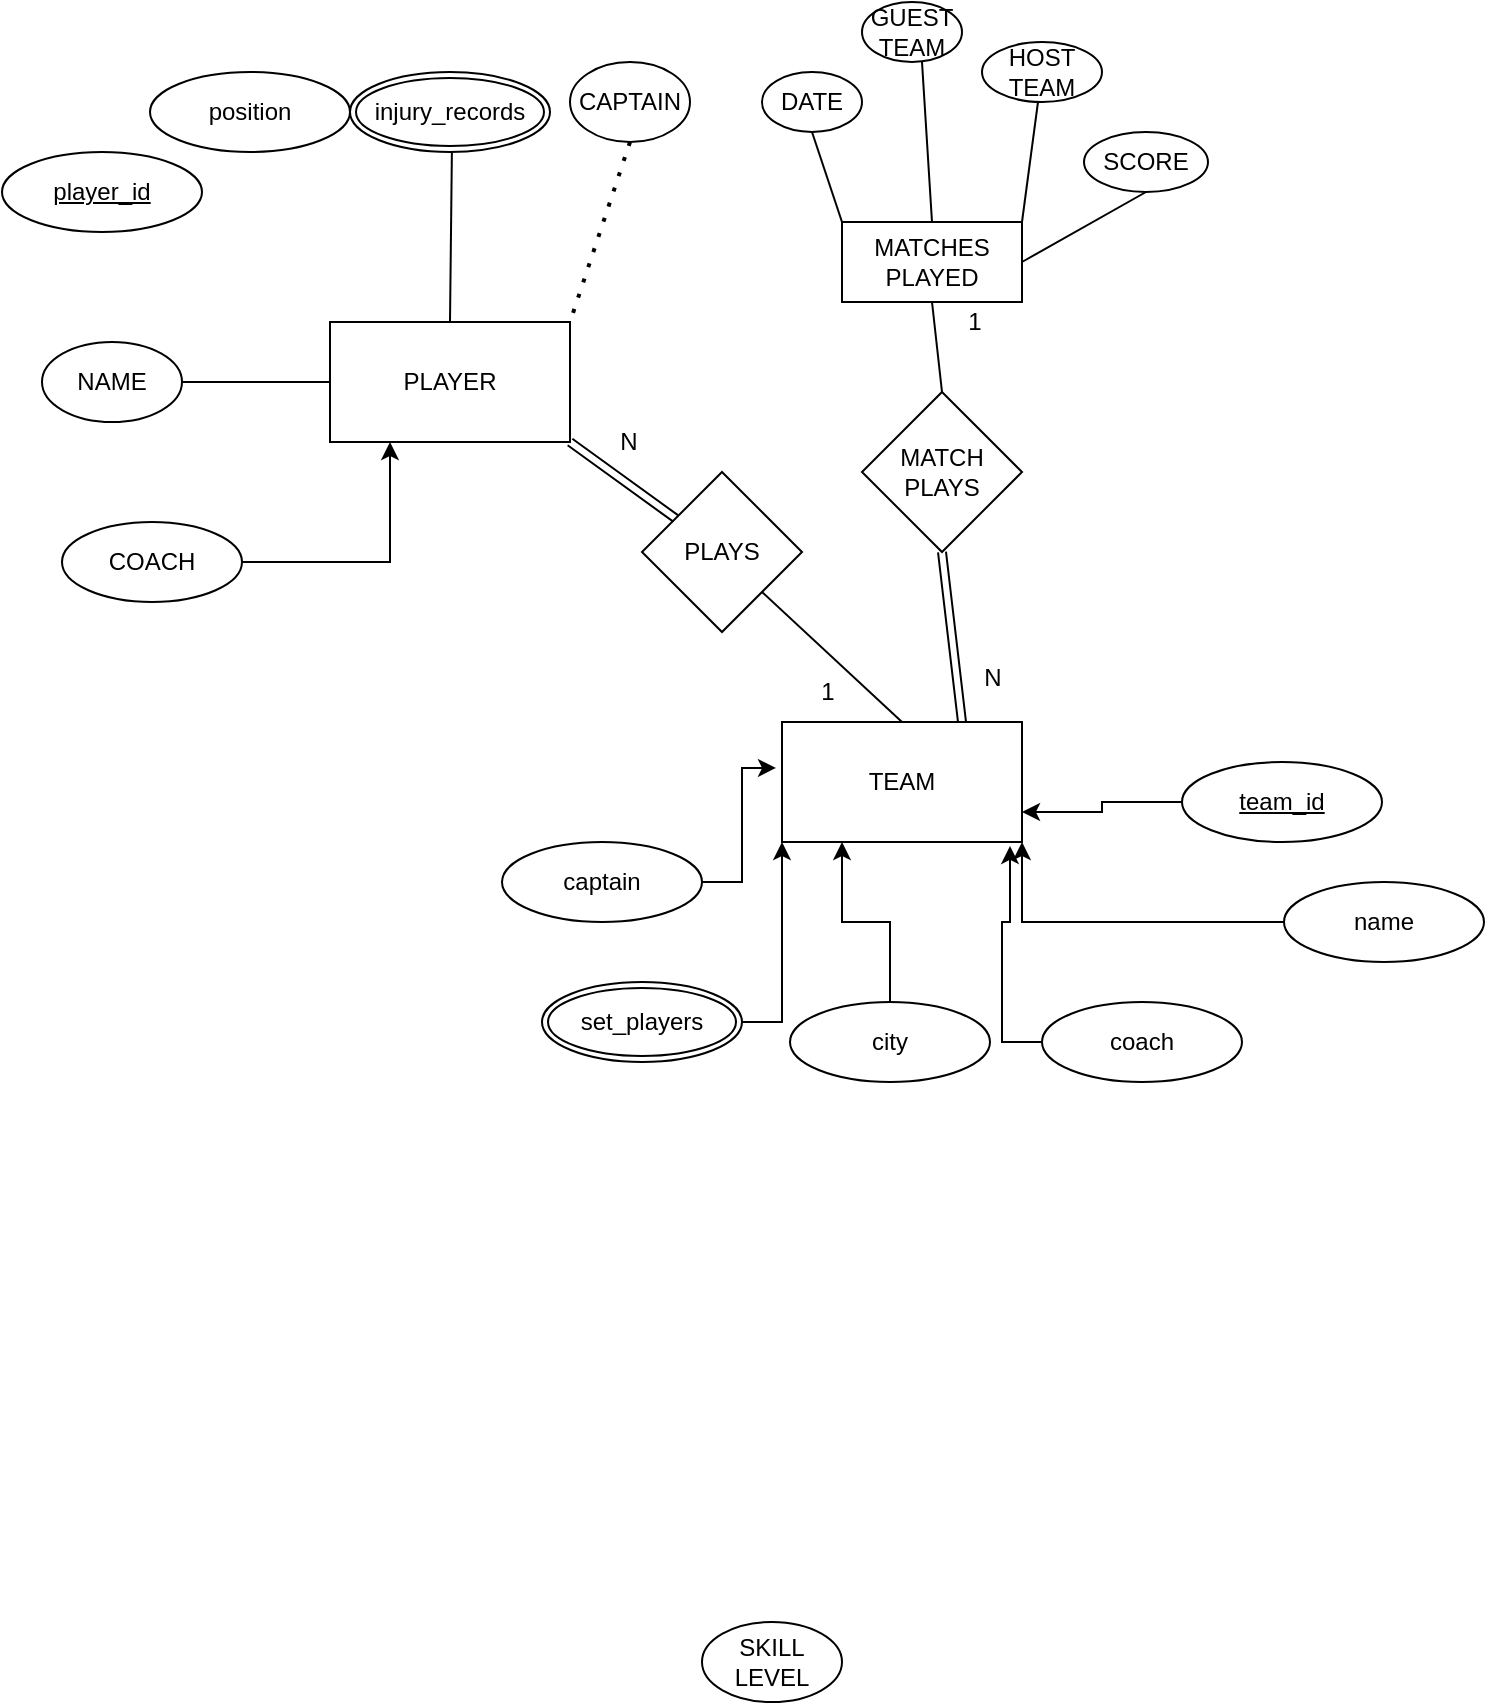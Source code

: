 <mxfile version="20.4.2" type="github">
  <diagram id="p27A1T7o6IP-pXBTxmKg" name="Page-1">
    <mxGraphModel dx="1018" dy="610" grid="1" gridSize="10" guides="1" tooltips="1" connect="1" arrows="1" fold="1" page="1" pageScale="1" pageWidth="827" pageHeight="1169" math="0" shadow="0">
      <root>
        <mxCell id="0" />
        <mxCell id="1" parent="0" />
        <mxCell id="8AE1FNMvlNXw74H_7bcK-9" value="TEAM" style="rounded=0;whiteSpace=wrap;html=1;" parent="1" vertex="1">
          <mxGeometry x="410" y="360" width="120" height="60" as="geometry" />
        </mxCell>
        <mxCell id="8AE1FNMvlNXw74H_7bcK-17" value="PLAYER" style="rounded=0;whiteSpace=wrap;html=1;" parent="1" vertex="1">
          <mxGeometry x="184" y="160" width="120" height="60" as="geometry" />
        </mxCell>
        <mxCell id="8AE1FNMvlNXw74H_7bcK-24" value="SKILL LEVEL" style="ellipse;whiteSpace=wrap;html=1;" parent="1" vertex="1">
          <mxGeometry x="370" y="810" width="70" height="40" as="geometry" />
        </mxCell>
        <mxCell id="8AE1FNMvlNXw74H_7bcK-26" value="NAME" style="ellipse;whiteSpace=wrap;html=1;" parent="1" vertex="1">
          <mxGeometry x="40" y="170" width="70" height="40" as="geometry" />
        </mxCell>
        <mxCell id="8AE1FNMvlNXw74H_7bcK-35" value="" style="endArrow=none;html=1;rounded=0;exitX=0;exitY=0.5;exitDx=0;exitDy=0;entryX=1;entryY=0.5;entryDx=0;entryDy=0;" parent="1" source="8AE1FNMvlNXw74H_7bcK-17" target="8AE1FNMvlNXw74H_7bcK-26" edge="1">
          <mxGeometry width="50" height="50" relative="1" as="geometry">
            <mxPoint x="190" y="180" as="sourcePoint" />
            <mxPoint x="240" y="130" as="targetPoint" />
          </mxGeometry>
        </mxCell>
        <mxCell id="8AE1FNMvlNXw74H_7bcK-36" value="CAPTAIN" style="ellipse;whiteSpace=wrap;html=1;" parent="1" vertex="1">
          <mxGeometry x="304" y="30" width="60" height="40" as="geometry" />
        </mxCell>
        <mxCell id="8AE1FNMvlNXw74H_7bcK-38" value="" style="endArrow=none;dashed=1;html=1;dashPattern=1 3;strokeWidth=2;rounded=0;exitX=0.5;exitY=1;exitDx=0;exitDy=0;entryX=1;entryY=0;entryDx=0;entryDy=0;" parent="1" source="8AE1FNMvlNXw74H_7bcK-36" target="8AE1FNMvlNXw74H_7bcK-17" edge="1">
          <mxGeometry width="50" height="50" relative="1" as="geometry">
            <mxPoint x="190" y="180" as="sourcePoint" />
            <mxPoint x="240" y="130" as="targetPoint" />
          </mxGeometry>
        </mxCell>
        <mxCell id="8AE1FNMvlNXw74H_7bcK-81" value="" style="endArrow=none;html=1;rounded=0;entryX=0.5;entryY=0;entryDx=0;entryDy=0;exitX=0.5;exitY=1;exitDx=0;exitDy=0;" parent="1" target="8AE1FNMvlNXw74H_7bcK-17" edge="1">
          <mxGeometry width="50" height="50" relative="1" as="geometry">
            <mxPoint x="245" y="70" as="sourcePoint" />
            <mxPoint x="330" y="210" as="targetPoint" />
          </mxGeometry>
        </mxCell>
        <mxCell id="BJohI8UjIZL6Eyb4sfB--1" style="edgeStyle=orthogonalEdgeStyle;rounded=0;orthogonalLoop=1;jettySize=auto;html=1;entryX=0.25;entryY=1;entryDx=0;entryDy=0;" parent="1" source="8AE1FNMvlNXw74H_7bcK-82" target="8AE1FNMvlNXw74H_7bcK-17" edge="1">
          <mxGeometry relative="1" as="geometry" />
        </mxCell>
        <mxCell id="8AE1FNMvlNXw74H_7bcK-82" value="COACH" style="ellipse;whiteSpace=wrap;html=1;" parent="1" vertex="1">
          <mxGeometry x="50" y="260" width="90" height="40" as="geometry" />
        </mxCell>
        <mxCell id="8AE1FNMvlNXw74H_7bcK-94" value="PLAYS" style="rhombus;whiteSpace=wrap;html=1;" parent="1" vertex="1">
          <mxGeometry x="340" y="235" width="80" height="80" as="geometry" />
        </mxCell>
        <mxCell id="8AE1FNMvlNXw74H_7bcK-95" value="" style="endArrow=none;html=1;rounded=0;exitX=0.5;exitY=0;exitDx=0;exitDy=0;entryX=1;entryY=1;entryDx=0;entryDy=0;" parent="1" source="8AE1FNMvlNXw74H_7bcK-9" target="8AE1FNMvlNXw74H_7bcK-94" edge="1">
          <mxGeometry width="50" height="50" relative="1" as="geometry">
            <mxPoint x="440" y="330" as="sourcePoint" />
            <mxPoint x="490" y="280" as="targetPoint" />
          </mxGeometry>
        </mxCell>
        <mxCell id="8AE1FNMvlNXw74H_7bcK-96" value="" style="shape=link;html=1;rounded=0;exitX=1;exitY=1;exitDx=0;exitDy=0;" parent="1" source="8AE1FNMvlNXw74H_7bcK-17" target="8AE1FNMvlNXw74H_7bcK-94" edge="1">
          <mxGeometry width="100" relative="1" as="geometry">
            <mxPoint x="330" y="200" as="sourcePoint" />
            <mxPoint x="430" y="200" as="targetPoint" />
          </mxGeometry>
        </mxCell>
        <mxCell id="8AE1FNMvlNXw74H_7bcK-97" value="N" style="text;html=1;strokeColor=none;fillColor=none;align=center;verticalAlign=middle;whiteSpace=wrap;rounded=0;" parent="1" vertex="1">
          <mxGeometry x="317" y="210" width="33" height="20" as="geometry" />
        </mxCell>
        <mxCell id="8AE1FNMvlNXw74H_7bcK-98" value="1" style="text;html=1;strokeColor=none;fillColor=none;align=center;verticalAlign=middle;whiteSpace=wrap;rounded=0;" parent="1" vertex="1">
          <mxGeometry x="414" y="330" width="38" height="30" as="geometry" />
        </mxCell>
        <mxCell id="8AE1FNMvlNXw74H_7bcK-100" value="MATCHES PLAYED" style="rounded=0;whiteSpace=wrap;html=1;" parent="1" vertex="1">
          <mxGeometry x="440" y="110" width="90" height="40" as="geometry" />
        </mxCell>
        <mxCell id="8AE1FNMvlNXw74H_7bcK-101" value="" style="endArrow=none;html=1;rounded=0;entryX=0;entryY=0;entryDx=0;entryDy=0;exitX=0.5;exitY=1;exitDx=0;exitDy=0;" parent="1" source="8AE1FNMvlNXw74H_7bcK-108" target="8AE1FNMvlNXw74H_7bcK-100" edge="1">
          <mxGeometry width="50" height="50" relative="1" as="geometry">
            <mxPoint x="440" y="70" as="sourcePoint" />
            <mxPoint x="490" y="290" as="targetPoint" />
          </mxGeometry>
        </mxCell>
        <mxCell id="8AE1FNMvlNXw74H_7bcK-104" value="" style="endArrow=none;html=1;rounded=0;exitX=0.5;exitY=0;exitDx=0;exitDy=0;" parent="1" source="8AE1FNMvlNXw74H_7bcK-100" edge="1">
          <mxGeometry width="50" height="50" relative="1" as="geometry">
            <mxPoint x="450" y="80" as="sourcePoint" />
            <mxPoint x="480" y="30" as="targetPoint" />
          </mxGeometry>
        </mxCell>
        <mxCell id="8AE1FNMvlNXw74H_7bcK-105" value="" style="endArrow=none;html=1;rounded=0;exitX=1;exitY=0;exitDx=0;exitDy=0;" parent="1" source="8AE1FNMvlNXw74H_7bcK-100" target="8AE1FNMvlNXw74H_7bcK-106" edge="1">
          <mxGeometry width="50" height="50" relative="1" as="geometry">
            <mxPoint x="495" y="120" as="sourcePoint" />
            <mxPoint x="570" y="60" as="targetPoint" />
          </mxGeometry>
        </mxCell>
        <mxCell id="8AE1FNMvlNXw74H_7bcK-106" value="HOST TEAM" style="ellipse;whiteSpace=wrap;html=1;" parent="1" vertex="1">
          <mxGeometry x="510" y="20" width="60" height="30" as="geometry" />
        </mxCell>
        <mxCell id="8AE1FNMvlNXw74H_7bcK-107" value="GUEST TEAM" style="ellipse;whiteSpace=wrap;html=1;" parent="1" vertex="1">
          <mxGeometry x="450" width="50" height="30" as="geometry" />
        </mxCell>
        <mxCell id="8AE1FNMvlNXw74H_7bcK-108" value="DATE" style="ellipse;whiteSpace=wrap;html=1;" parent="1" vertex="1">
          <mxGeometry x="400" y="35" width="50" height="30" as="geometry" />
        </mxCell>
        <mxCell id="8AE1FNMvlNXw74H_7bcK-109" value="SCORE" style="ellipse;whiteSpace=wrap;html=1;" parent="1" vertex="1">
          <mxGeometry x="561" y="65" width="62" height="30" as="geometry" />
        </mxCell>
        <mxCell id="8AE1FNMvlNXw74H_7bcK-110" value="" style="endArrow=none;html=1;rounded=0;entryX=1;entryY=0.5;entryDx=0;entryDy=0;exitX=0.5;exitY=1;exitDx=0;exitDy=0;" parent="1" source="8AE1FNMvlNXw74H_7bcK-109" target="8AE1FNMvlNXw74H_7bcK-100" edge="1">
          <mxGeometry width="50" height="50" relative="1" as="geometry">
            <mxPoint x="440" y="340" as="sourcePoint" />
            <mxPoint x="490" y="290" as="targetPoint" />
          </mxGeometry>
        </mxCell>
        <mxCell id="8AE1FNMvlNXw74H_7bcK-111" value="MATCH PLAYS" style="rhombus;whiteSpace=wrap;html=1;" parent="1" vertex="1">
          <mxGeometry x="450" y="195" width="80" height="80" as="geometry" />
        </mxCell>
        <mxCell id="8AE1FNMvlNXw74H_7bcK-112" value="" style="endArrow=none;html=1;rounded=0;entryX=0.5;entryY=0;entryDx=0;entryDy=0;exitX=0.5;exitY=1;exitDx=0;exitDy=0;" parent="1" source="8AE1FNMvlNXw74H_7bcK-100" target="8AE1FNMvlNXw74H_7bcK-111" edge="1">
          <mxGeometry width="50" height="50" relative="1" as="geometry">
            <mxPoint x="440" y="350" as="sourcePoint" />
            <mxPoint x="490" y="300" as="targetPoint" />
          </mxGeometry>
        </mxCell>
        <mxCell id="8AE1FNMvlNXw74H_7bcK-113" value="1" style="text;html=1;strokeColor=none;fillColor=none;align=center;verticalAlign=middle;whiteSpace=wrap;rounded=0;" parent="1" vertex="1">
          <mxGeometry x="490" y="150" width="33" height="20" as="geometry" />
        </mxCell>
        <mxCell id="8AE1FNMvlNXw74H_7bcK-114" value="" style="shape=link;html=1;rounded=0;exitX=0.5;exitY=1;exitDx=0;exitDy=0;entryX=0.75;entryY=0;entryDx=0;entryDy=0;" parent="1" source="8AE1FNMvlNXw74H_7bcK-111" target="8AE1FNMvlNXw74H_7bcK-9" edge="1">
          <mxGeometry width="100" relative="1" as="geometry">
            <mxPoint x="450" y="310" as="sourcePoint" />
            <mxPoint x="550" y="310" as="targetPoint" />
          </mxGeometry>
        </mxCell>
        <mxCell id="8AE1FNMvlNXw74H_7bcK-115" value="N" style="text;html=1;strokeColor=none;fillColor=none;align=center;verticalAlign=middle;whiteSpace=wrap;rounded=0;" parent="1" vertex="1">
          <mxGeometry x="501" y="330" width="29" height="15" as="geometry" />
        </mxCell>
        <mxCell id="7beTnBAvCr3UiNHd57cp-2" style="edgeStyle=orthogonalEdgeStyle;rounded=0;orthogonalLoop=1;jettySize=auto;html=1;entryX=0;entryY=1;entryDx=0;entryDy=0;" edge="1" parent="1" source="7beTnBAvCr3UiNHd57cp-1" target="8AE1FNMvlNXw74H_7bcK-9">
          <mxGeometry relative="1" as="geometry" />
        </mxCell>
        <mxCell id="7beTnBAvCr3UiNHd57cp-1" value="set_players" style="ellipse;shape=doubleEllipse;margin=3;whiteSpace=wrap;html=1;align=center;" vertex="1" parent="1">
          <mxGeometry x="290" y="490" width="100" height="40" as="geometry" />
        </mxCell>
        <mxCell id="7beTnBAvCr3UiNHd57cp-4" style="edgeStyle=orthogonalEdgeStyle;rounded=0;orthogonalLoop=1;jettySize=auto;html=1;entryX=1;entryY=0.75;entryDx=0;entryDy=0;" edge="1" parent="1" source="7beTnBAvCr3UiNHd57cp-3" target="8AE1FNMvlNXw74H_7bcK-9">
          <mxGeometry relative="1" as="geometry" />
        </mxCell>
        <mxCell id="7beTnBAvCr3UiNHd57cp-3" value="team_id" style="ellipse;whiteSpace=wrap;html=1;align=center;fontStyle=4;" vertex="1" parent="1">
          <mxGeometry x="610" y="380" width="100" height="40" as="geometry" />
        </mxCell>
        <mxCell id="7beTnBAvCr3UiNHd57cp-13" style="edgeStyle=orthogonalEdgeStyle;rounded=0;orthogonalLoop=1;jettySize=auto;html=1;entryX=1;entryY=1;entryDx=0;entryDy=0;" edge="1" parent="1" source="7beTnBAvCr3UiNHd57cp-6" target="8AE1FNMvlNXw74H_7bcK-9">
          <mxGeometry relative="1" as="geometry" />
        </mxCell>
        <mxCell id="7beTnBAvCr3UiNHd57cp-6" value="name" style="ellipse;whiteSpace=wrap;html=1;align=center;" vertex="1" parent="1">
          <mxGeometry x="661" y="440" width="100" height="40" as="geometry" />
        </mxCell>
        <mxCell id="7beTnBAvCr3UiNHd57cp-11" style="edgeStyle=orthogonalEdgeStyle;rounded=0;orthogonalLoop=1;jettySize=auto;html=1;entryX=0.25;entryY=1;entryDx=0;entryDy=0;" edge="1" parent="1" source="7beTnBAvCr3UiNHd57cp-7" target="8AE1FNMvlNXw74H_7bcK-9">
          <mxGeometry relative="1" as="geometry" />
        </mxCell>
        <mxCell id="7beTnBAvCr3UiNHd57cp-7" value="city" style="ellipse;whiteSpace=wrap;html=1;align=center;" vertex="1" parent="1">
          <mxGeometry x="414" y="500" width="100" height="40" as="geometry" />
        </mxCell>
        <mxCell id="7beTnBAvCr3UiNHd57cp-12" style="edgeStyle=orthogonalEdgeStyle;rounded=0;orthogonalLoop=1;jettySize=auto;html=1;entryX=0.95;entryY=1.033;entryDx=0;entryDy=0;entryPerimeter=0;" edge="1" parent="1" source="7beTnBAvCr3UiNHd57cp-8" target="8AE1FNMvlNXw74H_7bcK-9">
          <mxGeometry relative="1" as="geometry" />
        </mxCell>
        <mxCell id="7beTnBAvCr3UiNHd57cp-8" value="coach" style="ellipse;whiteSpace=wrap;html=1;align=center;" vertex="1" parent="1">
          <mxGeometry x="540" y="500" width="100" height="40" as="geometry" />
        </mxCell>
        <mxCell id="7beTnBAvCr3UiNHd57cp-10" style="edgeStyle=orthogonalEdgeStyle;rounded=0;orthogonalLoop=1;jettySize=auto;html=1;entryX=-0.025;entryY=0.383;entryDx=0;entryDy=0;entryPerimeter=0;" edge="1" parent="1" source="7beTnBAvCr3UiNHd57cp-9" target="8AE1FNMvlNXw74H_7bcK-9">
          <mxGeometry relative="1" as="geometry" />
        </mxCell>
        <mxCell id="7beTnBAvCr3UiNHd57cp-9" value="captain" style="ellipse;whiteSpace=wrap;html=1;align=center;" vertex="1" parent="1">
          <mxGeometry x="270" y="420" width="100" height="40" as="geometry" />
        </mxCell>
        <mxCell id="7beTnBAvCr3UiNHd57cp-14" value="injury_records" style="ellipse;shape=doubleEllipse;margin=3;whiteSpace=wrap;html=1;align=center;" vertex="1" parent="1">
          <mxGeometry x="194" y="35" width="100" height="40" as="geometry" />
        </mxCell>
        <mxCell id="7beTnBAvCr3UiNHd57cp-15" value="player_id" style="ellipse;whiteSpace=wrap;html=1;align=center;fontStyle=4;" vertex="1" parent="1">
          <mxGeometry x="20" y="75" width="100" height="40" as="geometry" />
        </mxCell>
        <mxCell id="7beTnBAvCr3UiNHd57cp-16" value="position" style="ellipse;whiteSpace=wrap;html=1;align=center;" vertex="1" parent="1">
          <mxGeometry x="94" y="35" width="100" height="40" as="geometry" />
        </mxCell>
      </root>
    </mxGraphModel>
  </diagram>
</mxfile>
